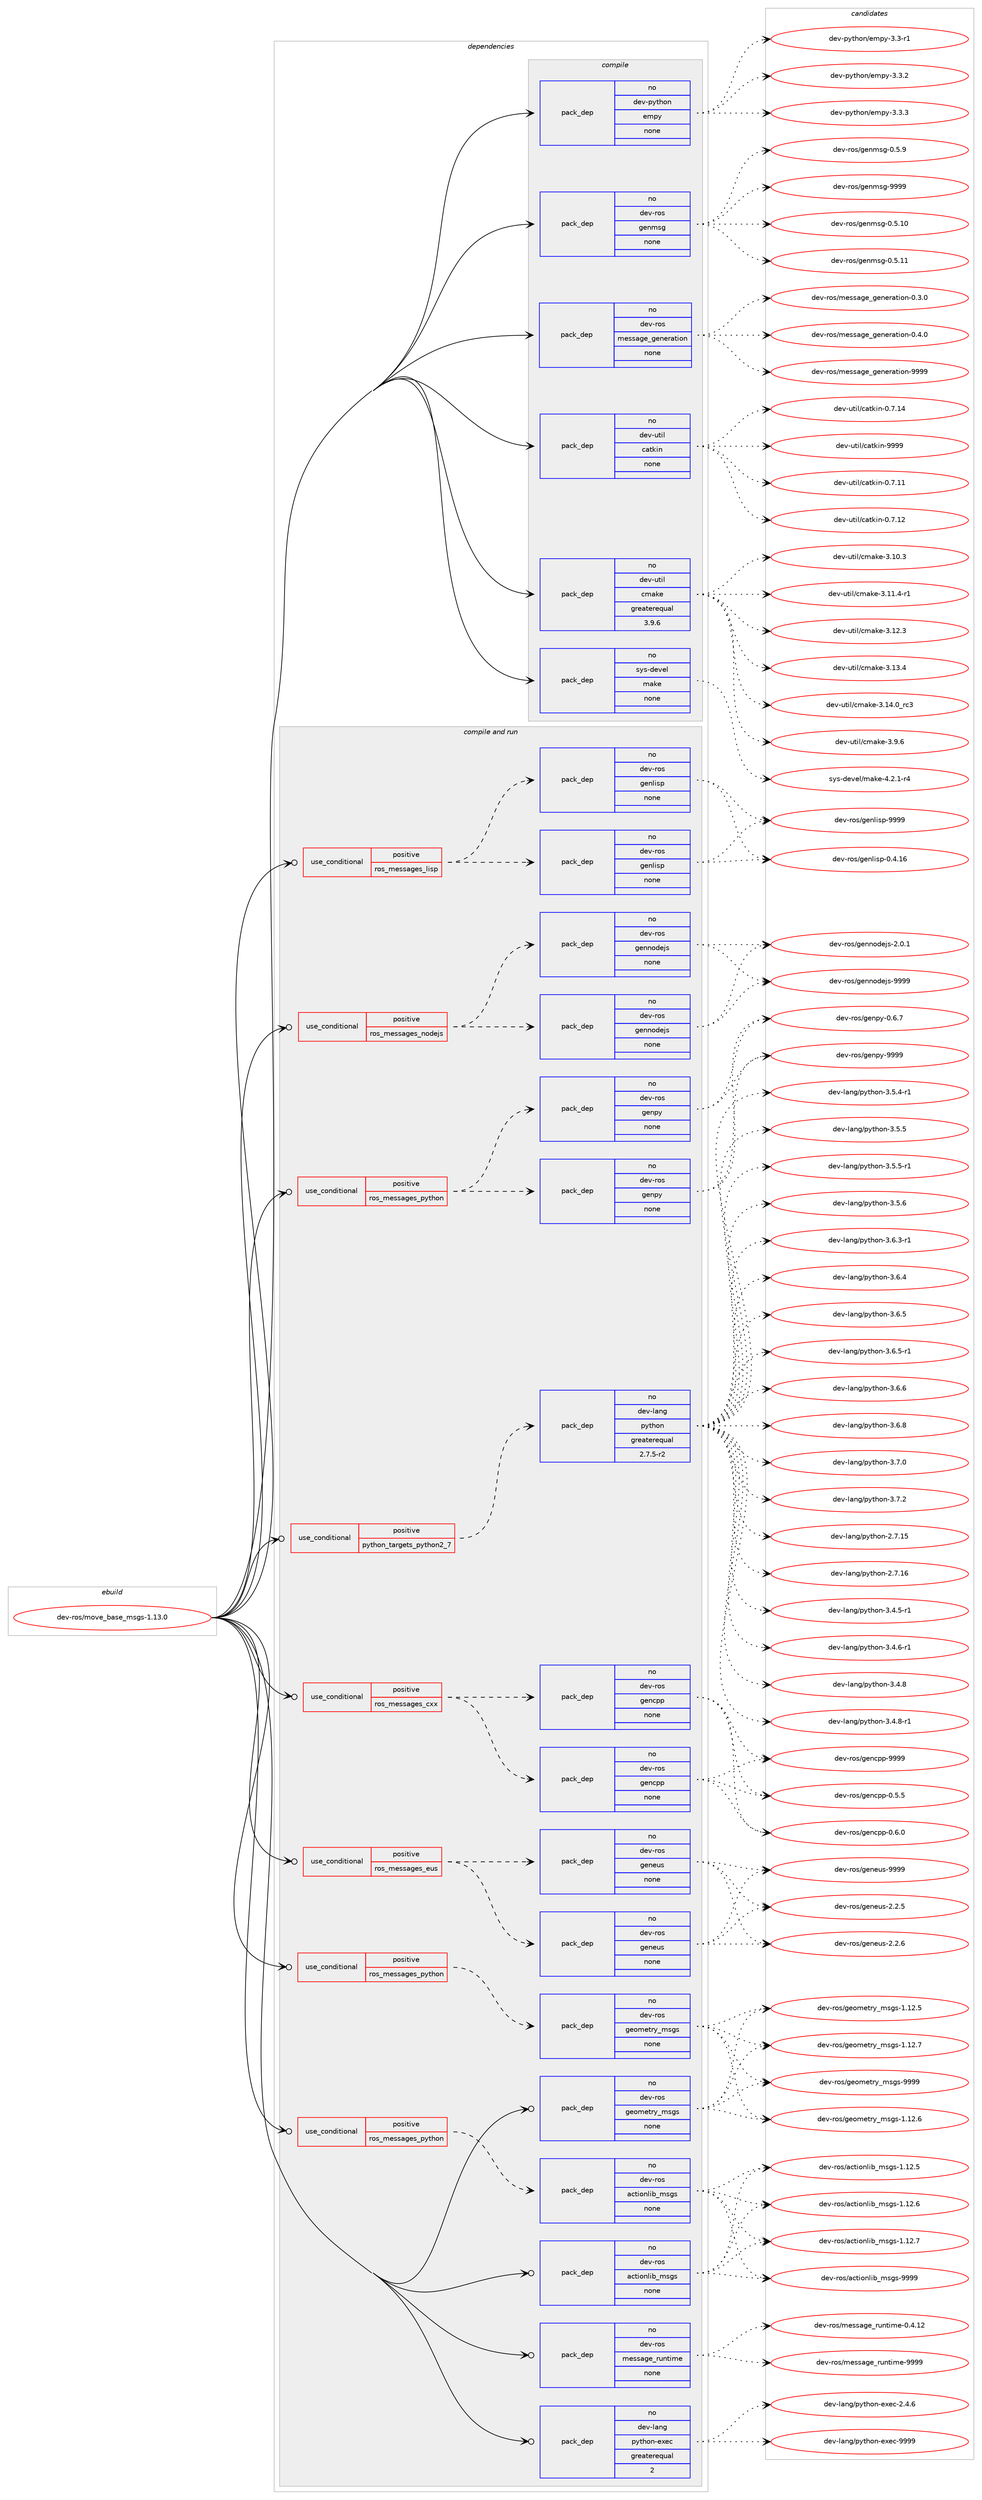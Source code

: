 digraph prolog {

# *************
# Graph options
# *************

newrank=true;
concentrate=true;
compound=true;
graph [rankdir=LR,fontname=Helvetica,fontsize=10,ranksep=1.5];#, ranksep=2.5, nodesep=0.2];
edge  [arrowhead=vee];
node  [fontname=Helvetica,fontsize=10];

# **********
# The ebuild
# **********

subgraph cluster_leftcol {
color=gray;
rank=same;
label=<<i>ebuild</i>>;
id [label="dev-ros/move_base_msgs-1.13.0", color=red, width=4, href="../dev-ros/move_base_msgs-1.13.0.svg"];
}

# ****************
# The dependencies
# ****************

subgraph cluster_midcol {
color=gray;
label=<<i>dependencies</i>>;
subgraph cluster_compile {
fillcolor="#eeeeee";
style=filled;
label=<<i>compile</i>>;
subgraph pack1047558 {
dependency1459983 [label=<<TABLE BORDER="0" CELLBORDER="1" CELLSPACING="0" CELLPADDING="4" WIDTH="220"><TR><TD ROWSPAN="6" CELLPADDING="30">pack_dep</TD></TR><TR><TD WIDTH="110">no</TD></TR><TR><TD>dev-python</TD></TR><TR><TD>empy</TD></TR><TR><TD>none</TD></TR><TR><TD></TD></TR></TABLE>>, shape=none, color=blue];
}
id:e -> dependency1459983:w [weight=20,style="solid",arrowhead="vee"];
subgraph pack1047559 {
dependency1459984 [label=<<TABLE BORDER="0" CELLBORDER="1" CELLSPACING="0" CELLPADDING="4" WIDTH="220"><TR><TD ROWSPAN="6" CELLPADDING="30">pack_dep</TD></TR><TR><TD WIDTH="110">no</TD></TR><TR><TD>dev-ros</TD></TR><TR><TD>genmsg</TD></TR><TR><TD>none</TD></TR><TR><TD></TD></TR></TABLE>>, shape=none, color=blue];
}
id:e -> dependency1459984:w [weight=20,style="solid",arrowhead="vee"];
subgraph pack1047560 {
dependency1459985 [label=<<TABLE BORDER="0" CELLBORDER="1" CELLSPACING="0" CELLPADDING="4" WIDTH="220"><TR><TD ROWSPAN="6" CELLPADDING="30">pack_dep</TD></TR><TR><TD WIDTH="110">no</TD></TR><TR><TD>dev-ros</TD></TR><TR><TD>message_generation</TD></TR><TR><TD>none</TD></TR><TR><TD></TD></TR></TABLE>>, shape=none, color=blue];
}
id:e -> dependency1459985:w [weight=20,style="solid",arrowhead="vee"];
subgraph pack1047561 {
dependency1459986 [label=<<TABLE BORDER="0" CELLBORDER="1" CELLSPACING="0" CELLPADDING="4" WIDTH="220"><TR><TD ROWSPAN="6" CELLPADDING="30">pack_dep</TD></TR><TR><TD WIDTH="110">no</TD></TR><TR><TD>dev-util</TD></TR><TR><TD>catkin</TD></TR><TR><TD>none</TD></TR><TR><TD></TD></TR></TABLE>>, shape=none, color=blue];
}
id:e -> dependency1459986:w [weight=20,style="solid",arrowhead="vee"];
subgraph pack1047562 {
dependency1459987 [label=<<TABLE BORDER="0" CELLBORDER="1" CELLSPACING="0" CELLPADDING="4" WIDTH="220"><TR><TD ROWSPAN="6" CELLPADDING="30">pack_dep</TD></TR><TR><TD WIDTH="110">no</TD></TR><TR><TD>dev-util</TD></TR><TR><TD>cmake</TD></TR><TR><TD>greaterequal</TD></TR><TR><TD>3.9.6</TD></TR></TABLE>>, shape=none, color=blue];
}
id:e -> dependency1459987:w [weight=20,style="solid",arrowhead="vee"];
subgraph pack1047563 {
dependency1459988 [label=<<TABLE BORDER="0" CELLBORDER="1" CELLSPACING="0" CELLPADDING="4" WIDTH="220"><TR><TD ROWSPAN="6" CELLPADDING="30">pack_dep</TD></TR><TR><TD WIDTH="110">no</TD></TR><TR><TD>sys-devel</TD></TR><TR><TD>make</TD></TR><TR><TD>none</TD></TR><TR><TD></TD></TR></TABLE>>, shape=none, color=blue];
}
id:e -> dependency1459988:w [weight=20,style="solid",arrowhead="vee"];
}
subgraph cluster_compileandrun {
fillcolor="#eeeeee";
style=filled;
label=<<i>compile and run</i>>;
subgraph cond389035 {
dependency1459989 [label=<<TABLE BORDER="0" CELLBORDER="1" CELLSPACING="0" CELLPADDING="4"><TR><TD ROWSPAN="3" CELLPADDING="10">use_conditional</TD></TR><TR><TD>positive</TD></TR><TR><TD>python_targets_python2_7</TD></TR></TABLE>>, shape=none, color=red];
subgraph pack1047564 {
dependency1459990 [label=<<TABLE BORDER="0" CELLBORDER="1" CELLSPACING="0" CELLPADDING="4" WIDTH="220"><TR><TD ROWSPAN="6" CELLPADDING="30">pack_dep</TD></TR><TR><TD WIDTH="110">no</TD></TR><TR><TD>dev-lang</TD></TR><TR><TD>python</TD></TR><TR><TD>greaterequal</TD></TR><TR><TD>2.7.5-r2</TD></TR></TABLE>>, shape=none, color=blue];
}
dependency1459989:e -> dependency1459990:w [weight=20,style="dashed",arrowhead="vee"];
}
id:e -> dependency1459989:w [weight=20,style="solid",arrowhead="odotvee"];
subgraph cond389036 {
dependency1459991 [label=<<TABLE BORDER="0" CELLBORDER="1" CELLSPACING="0" CELLPADDING="4"><TR><TD ROWSPAN="3" CELLPADDING="10">use_conditional</TD></TR><TR><TD>positive</TD></TR><TR><TD>ros_messages_cxx</TD></TR></TABLE>>, shape=none, color=red];
subgraph pack1047565 {
dependency1459992 [label=<<TABLE BORDER="0" CELLBORDER="1" CELLSPACING="0" CELLPADDING="4" WIDTH="220"><TR><TD ROWSPAN="6" CELLPADDING="30">pack_dep</TD></TR><TR><TD WIDTH="110">no</TD></TR><TR><TD>dev-ros</TD></TR><TR><TD>gencpp</TD></TR><TR><TD>none</TD></TR><TR><TD></TD></TR></TABLE>>, shape=none, color=blue];
}
dependency1459991:e -> dependency1459992:w [weight=20,style="dashed",arrowhead="vee"];
subgraph pack1047566 {
dependency1459993 [label=<<TABLE BORDER="0" CELLBORDER="1" CELLSPACING="0" CELLPADDING="4" WIDTH="220"><TR><TD ROWSPAN="6" CELLPADDING="30">pack_dep</TD></TR><TR><TD WIDTH="110">no</TD></TR><TR><TD>dev-ros</TD></TR><TR><TD>gencpp</TD></TR><TR><TD>none</TD></TR><TR><TD></TD></TR></TABLE>>, shape=none, color=blue];
}
dependency1459991:e -> dependency1459993:w [weight=20,style="dashed",arrowhead="vee"];
}
id:e -> dependency1459991:w [weight=20,style="solid",arrowhead="odotvee"];
subgraph cond389037 {
dependency1459994 [label=<<TABLE BORDER="0" CELLBORDER="1" CELLSPACING="0" CELLPADDING="4"><TR><TD ROWSPAN="3" CELLPADDING="10">use_conditional</TD></TR><TR><TD>positive</TD></TR><TR><TD>ros_messages_eus</TD></TR></TABLE>>, shape=none, color=red];
subgraph pack1047567 {
dependency1459995 [label=<<TABLE BORDER="0" CELLBORDER="1" CELLSPACING="0" CELLPADDING="4" WIDTH="220"><TR><TD ROWSPAN="6" CELLPADDING="30">pack_dep</TD></TR><TR><TD WIDTH="110">no</TD></TR><TR><TD>dev-ros</TD></TR><TR><TD>geneus</TD></TR><TR><TD>none</TD></TR><TR><TD></TD></TR></TABLE>>, shape=none, color=blue];
}
dependency1459994:e -> dependency1459995:w [weight=20,style="dashed",arrowhead="vee"];
subgraph pack1047568 {
dependency1459996 [label=<<TABLE BORDER="0" CELLBORDER="1" CELLSPACING="0" CELLPADDING="4" WIDTH="220"><TR><TD ROWSPAN="6" CELLPADDING="30">pack_dep</TD></TR><TR><TD WIDTH="110">no</TD></TR><TR><TD>dev-ros</TD></TR><TR><TD>geneus</TD></TR><TR><TD>none</TD></TR><TR><TD></TD></TR></TABLE>>, shape=none, color=blue];
}
dependency1459994:e -> dependency1459996:w [weight=20,style="dashed",arrowhead="vee"];
}
id:e -> dependency1459994:w [weight=20,style="solid",arrowhead="odotvee"];
subgraph cond389038 {
dependency1459997 [label=<<TABLE BORDER="0" CELLBORDER="1" CELLSPACING="0" CELLPADDING="4"><TR><TD ROWSPAN="3" CELLPADDING="10">use_conditional</TD></TR><TR><TD>positive</TD></TR><TR><TD>ros_messages_lisp</TD></TR></TABLE>>, shape=none, color=red];
subgraph pack1047569 {
dependency1459998 [label=<<TABLE BORDER="0" CELLBORDER="1" CELLSPACING="0" CELLPADDING="4" WIDTH="220"><TR><TD ROWSPAN="6" CELLPADDING="30">pack_dep</TD></TR><TR><TD WIDTH="110">no</TD></TR><TR><TD>dev-ros</TD></TR><TR><TD>genlisp</TD></TR><TR><TD>none</TD></TR><TR><TD></TD></TR></TABLE>>, shape=none, color=blue];
}
dependency1459997:e -> dependency1459998:w [weight=20,style="dashed",arrowhead="vee"];
subgraph pack1047570 {
dependency1459999 [label=<<TABLE BORDER="0" CELLBORDER="1" CELLSPACING="0" CELLPADDING="4" WIDTH="220"><TR><TD ROWSPAN="6" CELLPADDING="30">pack_dep</TD></TR><TR><TD WIDTH="110">no</TD></TR><TR><TD>dev-ros</TD></TR><TR><TD>genlisp</TD></TR><TR><TD>none</TD></TR><TR><TD></TD></TR></TABLE>>, shape=none, color=blue];
}
dependency1459997:e -> dependency1459999:w [weight=20,style="dashed",arrowhead="vee"];
}
id:e -> dependency1459997:w [weight=20,style="solid",arrowhead="odotvee"];
subgraph cond389039 {
dependency1460000 [label=<<TABLE BORDER="0" CELLBORDER="1" CELLSPACING="0" CELLPADDING="4"><TR><TD ROWSPAN="3" CELLPADDING="10">use_conditional</TD></TR><TR><TD>positive</TD></TR><TR><TD>ros_messages_nodejs</TD></TR></TABLE>>, shape=none, color=red];
subgraph pack1047571 {
dependency1460001 [label=<<TABLE BORDER="0" CELLBORDER="1" CELLSPACING="0" CELLPADDING="4" WIDTH="220"><TR><TD ROWSPAN="6" CELLPADDING="30">pack_dep</TD></TR><TR><TD WIDTH="110">no</TD></TR><TR><TD>dev-ros</TD></TR><TR><TD>gennodejs</TD></TR><TR><TD>none</TD></TR><TR><TD></TD></TR></TABLE>>, shape=none, color=blue];
}
dependency1460000:e -> dependency1460001:w [weight=20,style="dashed",arrowhead="vee"];
subgraph pack1047572 {
dependency1460002 [label=<<TABLE BORDER="0" CELLBORDER="1" CELLSPACING="0" CELLPADDING="4" WIDTH="220"><TR><TD ROWSPAN="6" CELLPADDING="30">pack_dep</TD></TR><TR><TD WIDTH="110">no</TD></TR><TR><TD>dev-ros</TD></TR><TR><TD>gennodejs</TD></TR><TR><TD>none</TD></TR><TR><TD></TD></TR></TABLE>>, shape=none, color=blue];
}
dependency1460000:e -> dependency1460002:w [weight=20,style="dashed",arrowhead="vee"];
}
id:e -> dependency1460000:w [weight=20,style="solid",arrowhead="odotvee"];
subgraph cond389040 {
dependency1460003 [label=<<TABLE BORDER="0" CELLBORDER="1" CELLSPACING="0" CELLPADDING="4"><TR><TD ROWSPAN="3" CELLPADDING="10">use_conditional</TD></TR><TR><TD>positive</TD></TR><TR><TD>ros_messages_python</TD></TR></TABLE>>, shape=none, color=red];
subgraph pack1047573 {
dependency1460004 [label=<<TABLE BORDER="0" CELLBORDER="1" CELLSPACING="0" CELLPADDING="4" WIDTH="220"><TR><TD ROWSPAN="6" CELLPADDING="30">pack_dep</TD></TR><TR><TD WIDTH="110">no</TD></TR><TR><TD>dev-ros</TD></TR><TR><TD>actionlib_msgs</TD></TR><TR><TD>none</TD></TR><TR><TD></TD></TR></TABLE>>, shape=none, color=blue];
}
dependency1460003:e -> dependency1460004:w [weight=20,style="dashed",arrowhead="vee"];
}
id:e -> dependency1460003:w [weight=20,style="solid",arrowhead="odotvee"];
subgraph cond389041 {
dependency1460005 [label=<<TABLE BORDER="0" CELLBORDER="1" CELLSPACING="0" CELLPADDING="4"><TR><TD ROWSPAN="3" CELLPADDING="10">use_conditional</TD></TR><TR><TD>positive</TD></TR><TR><TD>ros_messages_python</TD></TR></TABLE>>, shape=none, color=red];
subgraph pack1047574 {
dependency1460006 [label=<<TABLE BORDER="0" CELLBORDER="1" CELLSPACING="0" CELLPADDING="4" WIDTH="220"><TR><TD ROWSPAN="6" CELLPADDING="30">pack_dep</TD></TR><TR><TD WIDTH="110">no</TD></TR><TR><TD>dev-ros</TD></TR><TR><TD>genpy</TD></TR><TR><TD>none</TD></TR><TR><TD></TD></TR></TABLE>>, shape=none, color=blue];
}
dependency1460005:e -> dependency1460006:w [weight=20,style="dashed",arrowhead="vee"];
subgraph pack1047575 {
dependency1460007 [label=<<TABLE BORDER="0" CELLBORDER="1" CELLSPACING="0" CELLPADDING="4" WIDTH="220"><TR><TD ROWSPAN="6" CELLPADDING="30">pack_dep</TD></TR><TR><TD WIDTH="110">no</TD></TR><TR><TD>dev-ros</TD></TR><TR><TD>genpy</TD></TR><TR><TD>none</TD></TR><TR><TD></TD></TR></TABLE>>, shape=none, color=blue];
}
dependency1460005:e -> dependency1460007:w [weight=20,style="dashed",arrowhead="vee"];
}
id:e -> dependency1460005:w [weight=20,style="solid",arrowhead="odotvee"];
subgraph cond389042 {
dependency1460008 [label=<<TABLE BORDER="0" CELLBORDER="1" CELLSPACING="0" CELLPADDING="4"><TR><TD ROWSPAN="3" CELLPADDING="10">use_conditional</TD></TR><TR><TD>positive</TD></TR><TR><TD>ros_messages_python</TD></TR></TABLE>>, shape=none, color=red];
subgraph pack1047576 {
dependency1460009 [label=<<TABLE BORDER="0" CELLBORDER="1" CELLSPACING="0" CELLPADDING="4" WIDTH="220"><TR><TD ROWSPAN="6" CELLPADDING="30">pack_dep</TD></TR><TR><TD WIDTH="110">no</TD></TR><TR><TD>dev-ros</TD></TR><TR><TD>geometry_msgs</TD></TR><TR><TD>none</TD></TR><TR><TD></TD></TR></TABLE>>, shape=none, color=blue];
}
dependency1460008:e -> dependency1460009:w [weight=20,style="dashed",arrowhead="vee"];
}
id:e -> dependency1460008:w [weight=20,style="solid",arrowhead="odotvee"];
subgraph pack1047577 {
dependency1460010 [label=<<TABLE BORDER="0" CELLBORDER="1" CELLSPACING="0" CELLPADDING="4" WIDTH="220"><TR><TD ROWSPAN="6" CELLPADDING="30">pack_dep</TD></TR><TR><TD WIDTH="110">no</TD></TR><TR><TD>dev-lang</TD></TR><TR><TD>python-exec</TD></TR><TR><TD>greaterequal</TD></TR><TR><TD>2</TD></TR></TABLE>>, shape=none, color=blue];
}
id:e -> dependency1460010:w [weight=20,style="solid",arrowhead="odotvee"];
subgraph pack1047578 {
dependency1460011 [label=<<TABLE BORDER="0" CELLBORDER="1" CELLSPACING="0" CELLPADDING="4" WIDTH="220"><TR><TD ROWSPAN="6" CELLPADDING="30">pack_dep</TD></TR><TR><TD WIDTH="110">no</TD></TR><TR><TD>dev-ros</TD></TR><TR><TD>actionlib_msgs</TD></TR><TR><TD>none</TD></TR><TR><TD></TD></TR></TABLE>>, shape=none, color=blue];
}
id:e -> dependency1460011:w [weight=20,style="solid",arrowhead="odotvee"];
subgraph pack1047579 {
dependency1460012 [label=<<TABLE BORDER="0" CELLBORDER="1" CELLSPACING="0" CELLPADDING="4" WIDTH="220"><TR><TD ROWSPAN="6" CELLPADDING="30">pack_dep</TD></TR><TR><TD WIDTH="110">no</TD></TR><TR><TD>dev-ros</TD></TR><TR><TD>geometry_msgs</TD></TR><TR><TD>none</TD></TR><TR><TD></TD></TR></TABLE>>, shape=none, color=blue];
}
id:e -> dependency1460012:w [weight=20,style="solid",arrowhead="odotvee"];
subgraph pack1047580 {
dependency1460013 [label=<<TABLE BORDER="0" CELLBORDER="1" CELLSPACING="0" CELLPADDING="4" WIDTH="220"><TR><TD ROWSPAN="6" CELLPADDING="30">pack_dep</TD></TR><TR><TD WIDTH="110">no</TD></TR><TR><TD>dev-ros</TD></TR><TR><TD>message_runtime</TD></TR><TR><TD>none</TD></TR><TR><TD></TD></TR></TABLE>>, shape=none, color=blue];
}
id:e -> dependency1460013:w [weight=20,style="solid",arrowhead="odotvee"];
}
subgraph cluster_run {
fillcolor="#eeeeee";
style=filled;
label=<<i>run</i>>;
}
}

# **************
# The candidates
# **************

subgraph cluster_choices {
rank=same;
color=gray;
label=<<i>candidates</i>>;

subgraph choice1047558 {
color=black;
nodesep=1;
choice1001011184511212111610411111047101109112121455146514511449 [label="dev-python/empy-3.3-r1", color=red, width=4,href="../dev-python/empy-3.3-r1.svg"];
choice1001011184511212111610411111047101109112121455146514650 [label="dev-python/empy-3.3.2", color=red, width=4,href="../dev-python/empy-3.3.2.svg"];
choice1001011184511212111610411111047101109112121455146514651 [label="dev-python/empy-3.3.3", color=red, width=4,href="../dev-python/empy-3.3.3.svg"];
dependency1459983:e -> choice1001011184511212111610411111047101109112121455146514511449:w [style=dotted,weight="100"];
dependency1459983:e -> choice1001011184511212111610411111047101109112121455146514650:w [style=dotted,weight="100"];
dependency1459983:e -> choice1001011184511212111610411111047101109112121455146514651:w [style=dotted,weight="100"];
}
subgraph choice1047559 {
color=black;
nodesep=1;
choice100101118451141111154710310111010911510345484653464948 [label="dev-ros/genmsg-0.5.10", color=red, width=4,href="../dev-ros/genmsg-0.5.10.svg"];
choice100101118451141111154710310111010911510345484653464949 [label="dev-ros/genmsg-0.5.11", color=red, width=4,href="../dev-ros/genmsg-0.5.11.svg"];
choice1001011184511411111547103101110109115103454846534657 [label="dev-ros/genmsg-0.5.9", color=red, width=4,href="../dev-ros/genmsg-0.5.9.svg"];
choice10010111845114111115471031011101091151034557575757 [label="dev-ros/genmsg-9999", color=red, width=4,href="../dev-ros/genmsg-9999.svg"];
dependency1459984:e -> choice100101118451141111154710310111010911510345484653464948:w [style=dotted,weight="100"];
dependency1459984:e -> choice100101118451141111154710310111010911510345484653464949:w [style=dotted,weight="100"];
dependency1459984:e -> choice1001011184511411111547103101110109115103454846534657:w [style=dotted,weight="100"];
dependency1459984:e -> choice10010111845114111115471031011101091151034557575757:w [style=dotted,weight="100"];
}
subgraph choice1047560 {
color=black;
nodesep=1;
choice1001011184511411111547109101115115971031019510310111010111497116105111110454846514648 [label="dev-ros/message_generation-0.3.0", color=red, width=4,href="../dev-ros/message_generation-0.3.0.svg"];
choice1001011184511411111547109101115115971031019510310111010111497116105111110454846524648 [label="dev-ros/message_generation-0.4.0", color=red, width=4,href="../dev-ros/message_generation-0.4.0.svg"];
choice10010111845114111115471091011151159710310195103101110101114971161051111104557575757 [label="dev-ros/message_generation-9999", color=red, width=4,href="../dev-ros/message_generation-9999.svg"];
dependency1459985:e -> choice1001011184511411111547109101115115971031019510310111010111497116105111110454846514648:w [style=dotted,weight="100"];
dependency1459985:e -> choice1001011184511411111547109101115115971031019510310111010111497116105111110454846524648:w [style=dotted,weight="100"];
dependency1459985:e -> choice10010111845114111115471091011151159710310195103101110101114971161051111104557575757:w [style=dotted,weight="100"];
}
subgraph choice1047561 {
color=black;
nodesep=1;
choice1001011184511711610510847999711610710511045484655464949 [label="dev-util/catkin-0.7.11", color=red, width=4,href="../dev-util/catkin-0.7.11.svg"];
choice1001011184511711610510847999711610710511045484655464950 [label="dev-util/catkin-0.7.12", color=red, width=4,href="../dev-util/catkin-0.7.12.svg"];
choice1001011184511711610510847999711610710511045484655464952 [label="dev-util/catkin-0.7.14", color=red, width=4,href="../dev-util/catkin-0.7.14.svg"];
choice100101118451171161051084799971161071051104557575757 [label="dev-util/catkin-9999", color=red, width=4,href="../dev-util/catkin-9999.svg"];
dependency1459986:e -> choice1001011184511711610510847999711610710511045484655464949:w [style=dotted,weight="100"];
dependency1459986:e -> choice1001011184511711610510847999711610710511045484655464950:w [style=dotted,weight="100"];
dependency1459986:e -> choice1001011184511711610510847999711610710511045484655464952:w [style=dotted,weight="100"];
dependency1459986:e -> choice100101118451171161051084799971161071051104557575757:w [style=dotted,weight="100"];
}
subgraph choice1047562 {
color=black;
nodesep=1;
choice1001011184511711610510847991099710710145514649484651 [label="dev-util/cmake-3.10.3", color=red, width=4,href="../dev-util/cmake-3.10.3.svg"];
choice10010111845117116105108479910997107101455146494946524511449 [label="dev-util/cmake-3.11.4-r1", color=red, width=4,href="../dev-util/cmake-3.11.4-r1.svg"];
choice1001011184511711610510847991099710710145514649504651 [label="dev-util/cmake-3.12.3", color=red, width=4,href="../dev-util/cmake-3.12.3.svg"];
choice1001011184511711610510847991099710710145514649514652 [label="dev-util/cmake-3.13.4", color=red, width=4,href="../dev-util/cmake-3.13.4.svg"];
choice1001011184511711610510847991099710710145514649524648951149951 [label="dev-util/cmake-3.14.0_rc3", color=red, width=4,href="../dev-util/cmake-3.14.0_rc3.svg"];
choice10010111845117116105108479910997107101455146574654 [label="dev-util/cmake-3.9.6", color=red, width=4,href="../dev-util/cmake-3.9.6.svg"];
dependency1459987:e -> choice1001011184511711610510847991099710710145514649484651:w [style=dotted,weight="100"];
dependency1459987:e -> choice10010111845117116105108479910997107101455146494946524511449:w [style=dotted,weight="100"];
dependency1459987:e -> choice1001011184511711610510847991099710710145514649504651:w [style=dotted,weight="100"];
dependency1459987:e -> choice1001011184511711610510847991099710710145514649514652:w [style=dotted,weight="100"];
dependency1459987:e -> choice1001011184511711610510847991099710710145514649524648951149951:w [style=dotted,weight="100"];
dependency1459987:e -> choice10010111845117116105108479910997107101455146574654:w [style=dotted,weight="100"];
}
subgraph choice1047563 {
color=black;
nodesep=1;
choice1151211154510010111810110847109971071014552465046494511452 [label="sys-devel/make-4.2.1-r4", color=red, width=4,href="../sys-devel/make-4.2.1-r4.svg"];
dependency1459988:e -> choice1151211154510010111810110847109971071014552465046494511452:w [style=dotted,weight="100"];
}
subgraph choice1047564 {
color=black;
nodesep=1;
choice10010111845108971101034711212111610411111045504655464953 [label="dev-lang/python-2.7.15", color=red, width=4,href="../dev-lang/python-2.7.15.svg"];
choice10010111845108971101034711212111610411111045504655464954 [label="dev-lang/python-2.7.16", color=red, width=4,href="../dev-lang/python-2.7.16.svg"];
choice1001011184510897110103471121211161041111104551465246534511449 [label="dev-lang/python-3.4.5-r1", color=red, width=4,href="../dev-lang/python-3.4.5-r1.svg"];
choice1001011184510897110103471121211161041111104551465246544511449 [label="dev-lang/python-3.4.6-r1", color=red, width=4,href="../dev-lang/python-3.4.6-r1.svg"];
choice100101118451089711010347112121116104111110455146524656 [label="dev-lang/python-3.4.8", color=red, width=4,href="../dev-lang/python-3.4.8.svg"];
choice1001011184510897110103471121211161041111104551465246564511449 [label="dev-lang/python-3.4.8-r1", color=red, width=4,href="../dev-lang/python-3.4.8-r1.svg"];
choice1001011184510897110103471121211161041111104551465346524511449 [label="dev-lang/python-3.5.4-r1", color=red, width=4,href="../dev-lang/python-3.5.4-r1.svg"];
choice100101118451089711010347112121116104111110455146534653 [label="dev-lang/python-3.5.5", color=red, width=4,href="../dev-lang/python-3.5.5.svg"];
choice1001011184510897110103471121211161041111104551465346534511449 [label="dev-lang/python-3.5.5-r1", color=red, width=4,href="../dev-lang/python-3.5.5-r1.svg"];
choice100101118451089711010347112121116104111110455146534654 [label="dev-lang/python-3.5.6", color=red, width=4,href="../dev-lang/python-3.5.6.svg"];
choice1001011184510897110103471121211161041111104551465446514511449 [label="dev-lang/python-3.6.3-r1", color=red, width=4,href="../dev-lang/python-3.6.3-r1.svg"];
choice100101118451089711010347112121116104111110455146544652 [label="dev-lang/python-3.6.4", color=red, width=4,href="../dev-lang/python-3.6.4.svg"];
choice100101118451089711010347112121116104111110455146544653 [label="dev-lang/python-3.6.5", color=red, width=4,href="../dev-lang/python-3.6.5.svg"];
choice1001011184510897110103471121211161041111104551465446534511449 [label="dev-lang/python-3.6.5-r1", color=red, width=4,href="../dev-lang/python-3.6.5-r1.svg"];
choice100101118451089711010347112121116104111110455146544654 [label="dev-lang/python-3.6.6", color=red, width=4,href="../dev-lang/python-3.6.6.svg"];
choice100101118451089711010347112121116104111110455146544656 [label="dev-lang/python-3.6.8", color=red, width=4,href="../dev-lang/python-3.6.8.svg"];
choice100101118451089711010347112121116104111110455146554648 [label="dev-lang/python-3.7.0", color=red, width=4,href="../dev-lang/python-3.7.0.svg"];
choice100101118451089711010347112121116104111110455146554650 [label="dev-lang/python-3.7.2", color=red, width=4,href="../dev-lang/python-3.7.2.svg"];
dependency1459990:e -> choice10010111845108971101034711212111610411111045504655464953:w [style=dotted,weight="100"];
dependency1459990:e -> choice10010111845108971101034711212111610411111045504655464954:w [style=dotted,weight="100"];
dependency1459990:e -> choice1001011184510897110103471121211161041111104551465246534511449:w [style=dotted,weight="100"];
dependency1459990:e -> choice1001011184510897110103471121211161041111104551465246544511449:w [style=dotted,weight="100"];
dependency1459990:e -> choice100101118451089711010347112121116104111110455146524656:w [style=dotted,weight="100"];
dependency1459990:e -> choice1001011184510897110103471121211161041111104551465246564511449:w [style=dotted,weight="100"];
dependency1459990:e -> choice1001011184510897110103471121211161041111104551465346524511449:w [style=dotted,weight="100"];
dependency1459990:e -> choice100101118451089711010347112121116104111110455146534653:w [style=dotted,weight="100"];
dependency1459990:e -> choice1001011184510897110103471121211161041111104551465346534511449:w [style=dotted,weight="100"];
dependency1459990:e -> choice100101118451089711010347112121116104111110455146534654:w [style=dotted,weight="100"];
dependency1459990:e -> choice1001011184510897110103471121211161041111104551465446514511449:w [style=dotted,weight="100"];
dependency1459990:e -> choice100101118451089711010347112121116104111110455146544652:w [style=dotted,weight="100"];
dependency1459990:e -> choice100101118451089711010347112121116104111110455146544653:w [style=dotted,weight="100"];
dependency1459990:e -> choice1001011184510897110103471121211161041111104551465446534511449:w [style=dotted,weight="100"];
dependency1459990:e -> choice100101118451089711010347112121116104111110455146544654:w [style=dotted,weight="100"];
dependency1459990:e -> choice100101118451089711010347112121116104111110455146544656:w [style=dotted,weight="100"];
dependency1459990:e -> choice100101118451089711010347112121116104111110455146554648:w [style=dotted,weight="100"];
dependency1459990:e -> choice100101118451089711010347112121116104111110455146554650:w [style=dotted,weight="100"];
}
subgraph choice1047565 {
color=black;
nodesep=1;
choice100101118451141111154710310111099112112454846534653 [label="dev-ros/gencpp-0.5.5", color=red, width=4,href="../dev-ros/gencpp-0.5.5.svg"];
choice100101118451141111154710310111099112112454846544648 [label="dev-ros/gencpp-0.6.0", color=red, width=4,href="../dev-ros/gencpp-0.6.0.svg"];
choice1001011184511411111547103101110991121124557575757 [label="dev-ros/gencpp-9999", color=red, width=4,href="../dev-ros/gencpp-9999.svg"];
dependency1459992:e -> choice100101118451141111154710310111099112112454846534653:w [style=dotted,weight="100"];
dependency1459992:e -> choice100101118451141111154710310111099112112454846544648:w [style=dotted,weight="100"];
dependency1459992:e -> choice1001011184511411111547103101110991121124557575757:w [style=dotted,weight="100"];
}
subgraph choice1047566 {
color=black;
nodesep=1;
choice100101118451141111154710310111099112112454846534653 [label="dev-ros/gencpp-0.5.5", color=red, width=4,href="../dev-ros/gencpp-0.5.5.svg"];
choice100101118451141111154710310111099112112454846544648 [label="dev-ros/gencpp-0.6.0", color=red, width=4,href="../dev-ros/gencpp-0.6.0.svg"];
choice1001011184511411111547103101110991121124557575757 [label="dev-ros/gencpp-9999", color=red, width=4,href="../dev-ros/gencpp-9999.svg"];
dependency1459993:e -> choice100101118451141111154710310111099112112454846534653:w [style=dotted,weight="100"];
dependency1459993:e -> choice100101118451141111154710310111099112112454846544648:w [style=dotted,weight="100"];
dependency1459993:e -> choice1001011184511411111547103101110991121124557575757:w [style=dotted,weight="100"];
}
subgraph choice1047567 {
color=black;
nodesep=1;
choice1001011184511411111547103101110101117115455046504653 [label="dev-ros/geneus-2.2.5", color=red, width=4,href="../dev-ros/geneus-2.2.5.svg"];
choice1001011184511411111547103101110101117115455046504654 [label="dev-ros/geneus-2.2.6", color=red, width=4,href="../dev-ros/geneus-2.2.6.svg"];
choice10010111845114111115471031011101011171154557575757 [label="dev-ros/geneus-9999", color=red, width=4,href="../dev-ros/geneus-9999.svg"];
dependency1459995:e -> choice1001011184511411111547103101110101117115455046504653:w [style=dotted,weight="100"];
dependency1459995:e -> choice1001011184511411111547103101110101117115455046504654:w [style=dotted,weight="100"];
dependency1459995:e -> choice10010111845114111115471031011101011171154557575757:w [style=dotted,weight="100"];
}
subgraph choice1047568 {
color=black;
nodesep=1;
choice1001011184511411111547103101110101117115455046504653 [label="dev-ros/geneus-2.2.5", color=red, width=4,href="../dev-ros/geneus-2.2.5.svg"];
choice1001011184511411111547103101110101117115455046504654 [label="dev-ros/geneus-2.2.6", color=red, width=4,href="../dev-ros/geneus-2.2.6.svg"];
choice10010111845114111115471031011101011171154557575757 [label="dev-ros/geneus-9999", color=red, width=4,href="../dev-ros/geneus-9999.svg"];
dependency1459996:e -> choice1001011184511411111547103101110101117115455046504653:w [style=dotted,weight="100"];
dependency1459996:e -> choice1001011184511411111547103101110101117115455046504654:w [style=dotted,weight="100"];
dependency1459996:e -> choice10010111845114111115471031011101011171154557575757:w [style=dotted,weight="100"];
}
subgraph choice1047569 {
color=black;
nodesep=1;
choice100101118451141111154710310111010810511511245484652464954 [label="dev-ros/genlisp-0.4.16", color=red, width=4,href="../dev-ros/genlisp-0.4.16.svg"];
choice10010111845114111115471031011101081051151124557575757 [label="dev-ros/genlisp-9999", color=red, width=4,href="../dev-ros/genlisp-9999.svg"];
dependency1459998:e -> choice100101118451141111154710310111010810511511245484652464954:w [style=dotted,weight="100"];
dependency1459998:e -> choice10010111845114111115471031011101081051151124557575757:w [style=dotted,weight="100"];
}
subgraph choice1047570 {
color=black;
nodesep=1;
choice100101118451141111154710310111010810511511245484652464954 [label="dev-ros/genlisp-0.4.16", color=red, width=4,href="../dev-ros/genlisp-0.4.16.svg"];
choice10010111845114111115471031011101081051151124557575757 [label="dev-ros/genlisp-9999", color=red, width=4,href="../dev-ros/genlisp-9999.svg"];
dependency1459999:e -> choice100101118451141111154710310111010810511511245484652464954:w [style=dotted,weight="100"];
dependency1459999:e -> choice10010111845114111115471031011101081051151124557575757:w [style=dotted,weight="100"];
}
subgraph choice1047571 {
color=black;
nodesep=1;
choice1001011184511411111547103101110110111100101106115455046484649 [label="dev-ros/gennodejs-2.0.1", color=red, width=4,href="../dev-ros/gennodejs-2.0.1.svg"];
choice10010111845114111115471031011101101111001011061154557575757 [label="dev-ros/gennodejs-9999", color=red, width=4,href="../dev-ros/gennodejs-9999.svg"];
dependency1460001:e -> choice1001011184511411111547103101110110111100101106115455046484649:w [style=dotted,weight="100"];
dependency1460001:e -> choice10010111845114111115471031011101101111001011061154557575757:w [style=dotted,weight="100"];
}
subgraph choice1047572 {
color=black;
nodesep=1;
choice1001011184511411111547103101110110111100101106115455046484649 [label="dev-ros/gennodejs-2.0.1", color=red, width=4,href="../dev-ros/gennodejs-2.0.1.svg"];
choice10010111845114111115471031011101101111001011061154557575757 [label="dev-ros/gennodejs-9999", color=red, width=4,href="../dev-ros/gennodejs-9999.svg"];
dependency1460002:e -> choice1001011184511411111547103101110110111100101106115455046484649:w [style=dotted,weight="100"];
dependency1460002:e -> choice10010111845114111115471031011101101111001011061154557575757:w [style=dotted,weight="100"];
}
subgraph choice1047573 {
color=black;
nodesep=1;
choice10010111845114111115479799116105111110108105989510911510311545494649504653 [label="dev-ros/actionlib_msgs-1.12.5", color=red, width=4,href="../dev-ros/actionlib_msgs-1.12.5.svg"];
choice10010111845114111115479799116105111110108105989510911510311545494649504654 [label="dev-ros/actionlib_msgs-1.12.6", color=red, width=4,href="../dev-ros/actionlib_msgs-1.12.6.svg"];
choice10010111845114111115479799116105111110108105989510911510311545494649504655 [label="dev-ros/actionlib_msgs-1.12.7", color=red, width=4,href="../dev-ros/actionlib_msgs-1.12.7.svg"];
choice1001011184511411111547979911610511111010810598951091151031154557575757 [label="dev-ros/actionlib_msgs-9999", color=red, width=4,href="../dev-ros/actionlib_msgs-9999.svg"];
dependency1460004:e -> choice10010111845114111115479799116105111110108105989510911510311545494649504653:w [style=dotted,weight="100"];
dependency1460004:e -> choice10010111845114111115479799116105111110108105989510911510311545494649504654:w [style=dotted,weight="100"];
dependency1460004:e -> choice10010111845114111115479799116105111110108105989510911510311545494649504655:w [style=dotted,weight="100"];
dependency1460004:e -> choice1001011184511411111547979911610511111010810598951091151031154557575757:w [style=dotted,weight="100"];
}
subgraph choice1047574 {
color=black;
nodesep=1;
choice1001011184511411111547103101110112121454846544655 [label="dev-ros/genpy-0.6.7", color=red, width=4,href="../dev-ros/genpy-0.6.7.svg"];
choice10010111845114111115471031011101121214557575757 [label="dev-ros/genpy-9999", color=red, width=4,href="../dev-ros/genpy-9999.svg"];
dependency1460006:e -> choice1001011184511411111547103101110112121454846544655:w [style=dotted,weight="100"];
dependency1460006:e -> choice10010111845114111115471031011101121214557575757:w [style=dotted,weight="100"];
}
subgraph choice1047575 {
color=black;
nodesep=1;
choice1001011184511411111547103101110112121454846544655 [label="dev-ros/genpy-0.6.7", color=red, width=4,href="../dev-ros/genpy-0.6.7.svg"];
choice10010111845114111115471031011101121214557575757 [label="dev-ros/genpy-9999", color=red, width=4,href="../dev-ros/genpy-9999.svg"];
dependency1460007:e -> choice1001011184511411111547103101110112121454846544655:w [style=dotted,weight="100"];
dependency1460007:e -> choice10010111845114111115471031011101121214557575757:w [style=dotted,weight="100"];
}
subgraph choice1047576 {
color=black;
nodesep=1;
choice10010111845114111115471031011111091011161141219510911510311545494649504653 [label="dev-ros/geometry_msgs-1.12.5", color=red, width=4,href="../dev-ros/geometry_msgs-1.12.5.svg"];
choice10010111845114111115471031011111091011161141219510911510311545494649504654 [label="dev-ros/geometry_msgs-1.12.6", color=red, width=4,href="../dev-ros/geometry_msgs-1.12.6.svg"];
choice10010111845114111115471031011111091011161141219510911510311545494649504655 [label="dev-ros/geometry_msgs-1.12.7", color=red, width=4,href="../dev-ros/geometry_msgs-1.12.7.svg"];
choice1001011184511411111547103101111109101116114121951091151031154557575757 [label="dev-ros/geometry_msgs-9999", color=red, width=4,href="../dev-ros/geometry_msgs-9999.svg"];
dependency1460009:e -> choice10010111845114111115471031011111091011161141219510911510311545494649504653:w [style=dotted,weight="100"];
dependency1460009:e -> choice10010111845114111115471031011111091011161141219510911510311545494649504654:w [style=dotted,weight="100"];
dependency1460009:e -> choice10010111845114111115471031011111091011161141219510911510311545494649504655:w [style=dotted,weight="100"];
dependency1460009:e -> choice1001011184511411111547103101111109101116114121951091151031154557575757:w [style=dotted,weight="100"];
}
subgraph choice1047577 {
color=black;
nodesep=1;
choice1001011184510897110103471121211161041111104510112010199455046524654 [label="dev-lang/python-exec-2.4.6", color=red, width=4,href="../dev-lang/python-exec-2.4.6.svg"];
choice10010111845108971101034711212111610411111045101120101994557575757 [label="dev-lang/python-exec-9999", color=red, width=4,href="../dev-lang/python-exec-9999.svg"];
dependency1460010:e -> choice1001011184510897110103471121211161041111104510112010199455046524654:w [style=dotted,weight="100"];
dependency1460010:e -> choice10010111845108971101034711212111610411111045101120101994557575757:w [style=dotted,weight="100"];
}
subgraph choice1047578 {
color=black;
nodesep=1;
choice10010111845114111115479799116105111110108105989510911510311545494649504653 [label="dev-ros/actionlib_msgs-1.12.5", color=red, width=4,href="../dev-ros/actionlib_msgs-1.12.5.svg"];
choice10010111845114111115479799116105111110108105989510911510311545494649504654 [label="dev-ros/actionlib_msgs-1.12.6", color=red, width=4,href="../dev-ros/actionlib_msgs-1.12.6.svg"];
choice10010111845114111115479799116105111110108105989510911510311545494649504655 [label="dev-ros/actionlib_msgs-1.12.7", color=red, width=4,href="../dev-ros/actionlib_msgs-1.12.7.svg"];
choice1001011184511411111547979911610511111010810598951091151031154557575757 [label="dev-ros/actionlib_msgs-9999", color=red, width=4,href="../dev-ros/actionlib_msgs-9999.svg"];
dependency1460011:e -> choice10010111845114111115479799116105111110108105989510911510311545494649504653:w [style=dotted,weight="100"];
dependency1460011:e -> choice10010111845114111115479799116105111110108105989510911510311545494649504654:w [style=dotted,weight="100"];
dependency1460011:e -> choice10010111845114111115479799116105111110108105989510911510311545494649504655:w [style=dotted,weight="100"];
dependency1460011:e -> choice1001011184511411111547979911610511111010810598951091151031154557575757:w [style=dotted,weight="100"];
}
subgraph choice1047579 {
color=black;
nodesep=1;
choice10010111845114111115471031011111091011161141219510911510311545494649504653 [label="dev-ros/geometry_msgs-1.12.5", color=red, width=4,href="../dev-ros/geometry_msgs-1.12.5.svg"];
choice10010111845114111115471031011111091011161141219510911510311545494649504654 [label="dev-ros/geometry_msgs-1.12.6", color=red, width=4,href="../dev-ros/geometry_msgs-1.12.6.svg"];
choice10010111845114111115471031011111091011161141219510911510311545494649504655 [label="dev-ros/geometry_msgs-1.12.7", color=red, width=4,href="../dev-ros/geometry_msgs-1.12.7.svg"];
choice1001011184511411111547103101111109101116114121951091151031154557575757 [label="dev-ros/geometry_msgs-9999", color=red, width=4,href="../dev-ros/geometry_msgs-9999.svg"];
dependency1460012:e -> choice10010111845114111115471031011111091011161141219510911510311545494649504653:w [style=dotted,weight="100"];
dependency1460012:e -> choice10010111845114111115471031011111091011161141219510911510311545494649504654:w [style=dotted,weight="100"];
dependency1460012:e -> choice10010111845114111115471031011111091011161141219510911510311545494649504655:w [style=dotted,weight="100"];
dependency1460012:e -> choice1001011184511411111547103101111109101116114121951091151031154557575757:w [style=dotted,weight="100"];
}
subgraph choice1047580 {
color=black;
nodesep=1;
choice1001011184511411111547109101115115971031019511411711011610510910145484652464950 [label="dev-ros/message_runtime-0.4.12", color=red, width=4,href="../dev-ros/message_runtime-0.4.12.svg"];
choice100101118451141111154710910111511597103101951141171101161051091014557575757 [label="dev-ros/message_runtime-9999", color=red, width=4,href="../dev-ros/message_runtime-9999.svg"];
dependency1460013:e -> choice1001011184511411111547109101115115971031019511411711011610510910145484652464950:w [style=dotted,weight="100"];
dependency1460013:e -> choice100101118451141111154710910111511597103101951141171101161051091014557575757:w [style=dotted,weight="100"];
}
}

}
